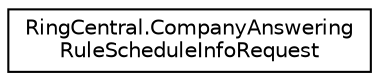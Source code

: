 digraph "Graphical Class Hierarchy"
{
 // LATEX_PDF_SIZE
  edge [fontname="Helvetica",fontsize="10",labelfontname="Helvetica",labelfontsize="10"];
  node [fontname="Helvetica",fontsize="10",shape=record];
  rankdir="LR";
  Node0 [label="RingCentral.CompanyAnswering\lRuleScheduleInfoRequest",height=0.2,width=0.4,color="black", fillcolor="white", style="filled",URL="$classRingCentral_1_1CompanyAnsweringRuleScheduleInfoRequest.html",tooltip="Schedule when an answering rule should be applied"];
}
